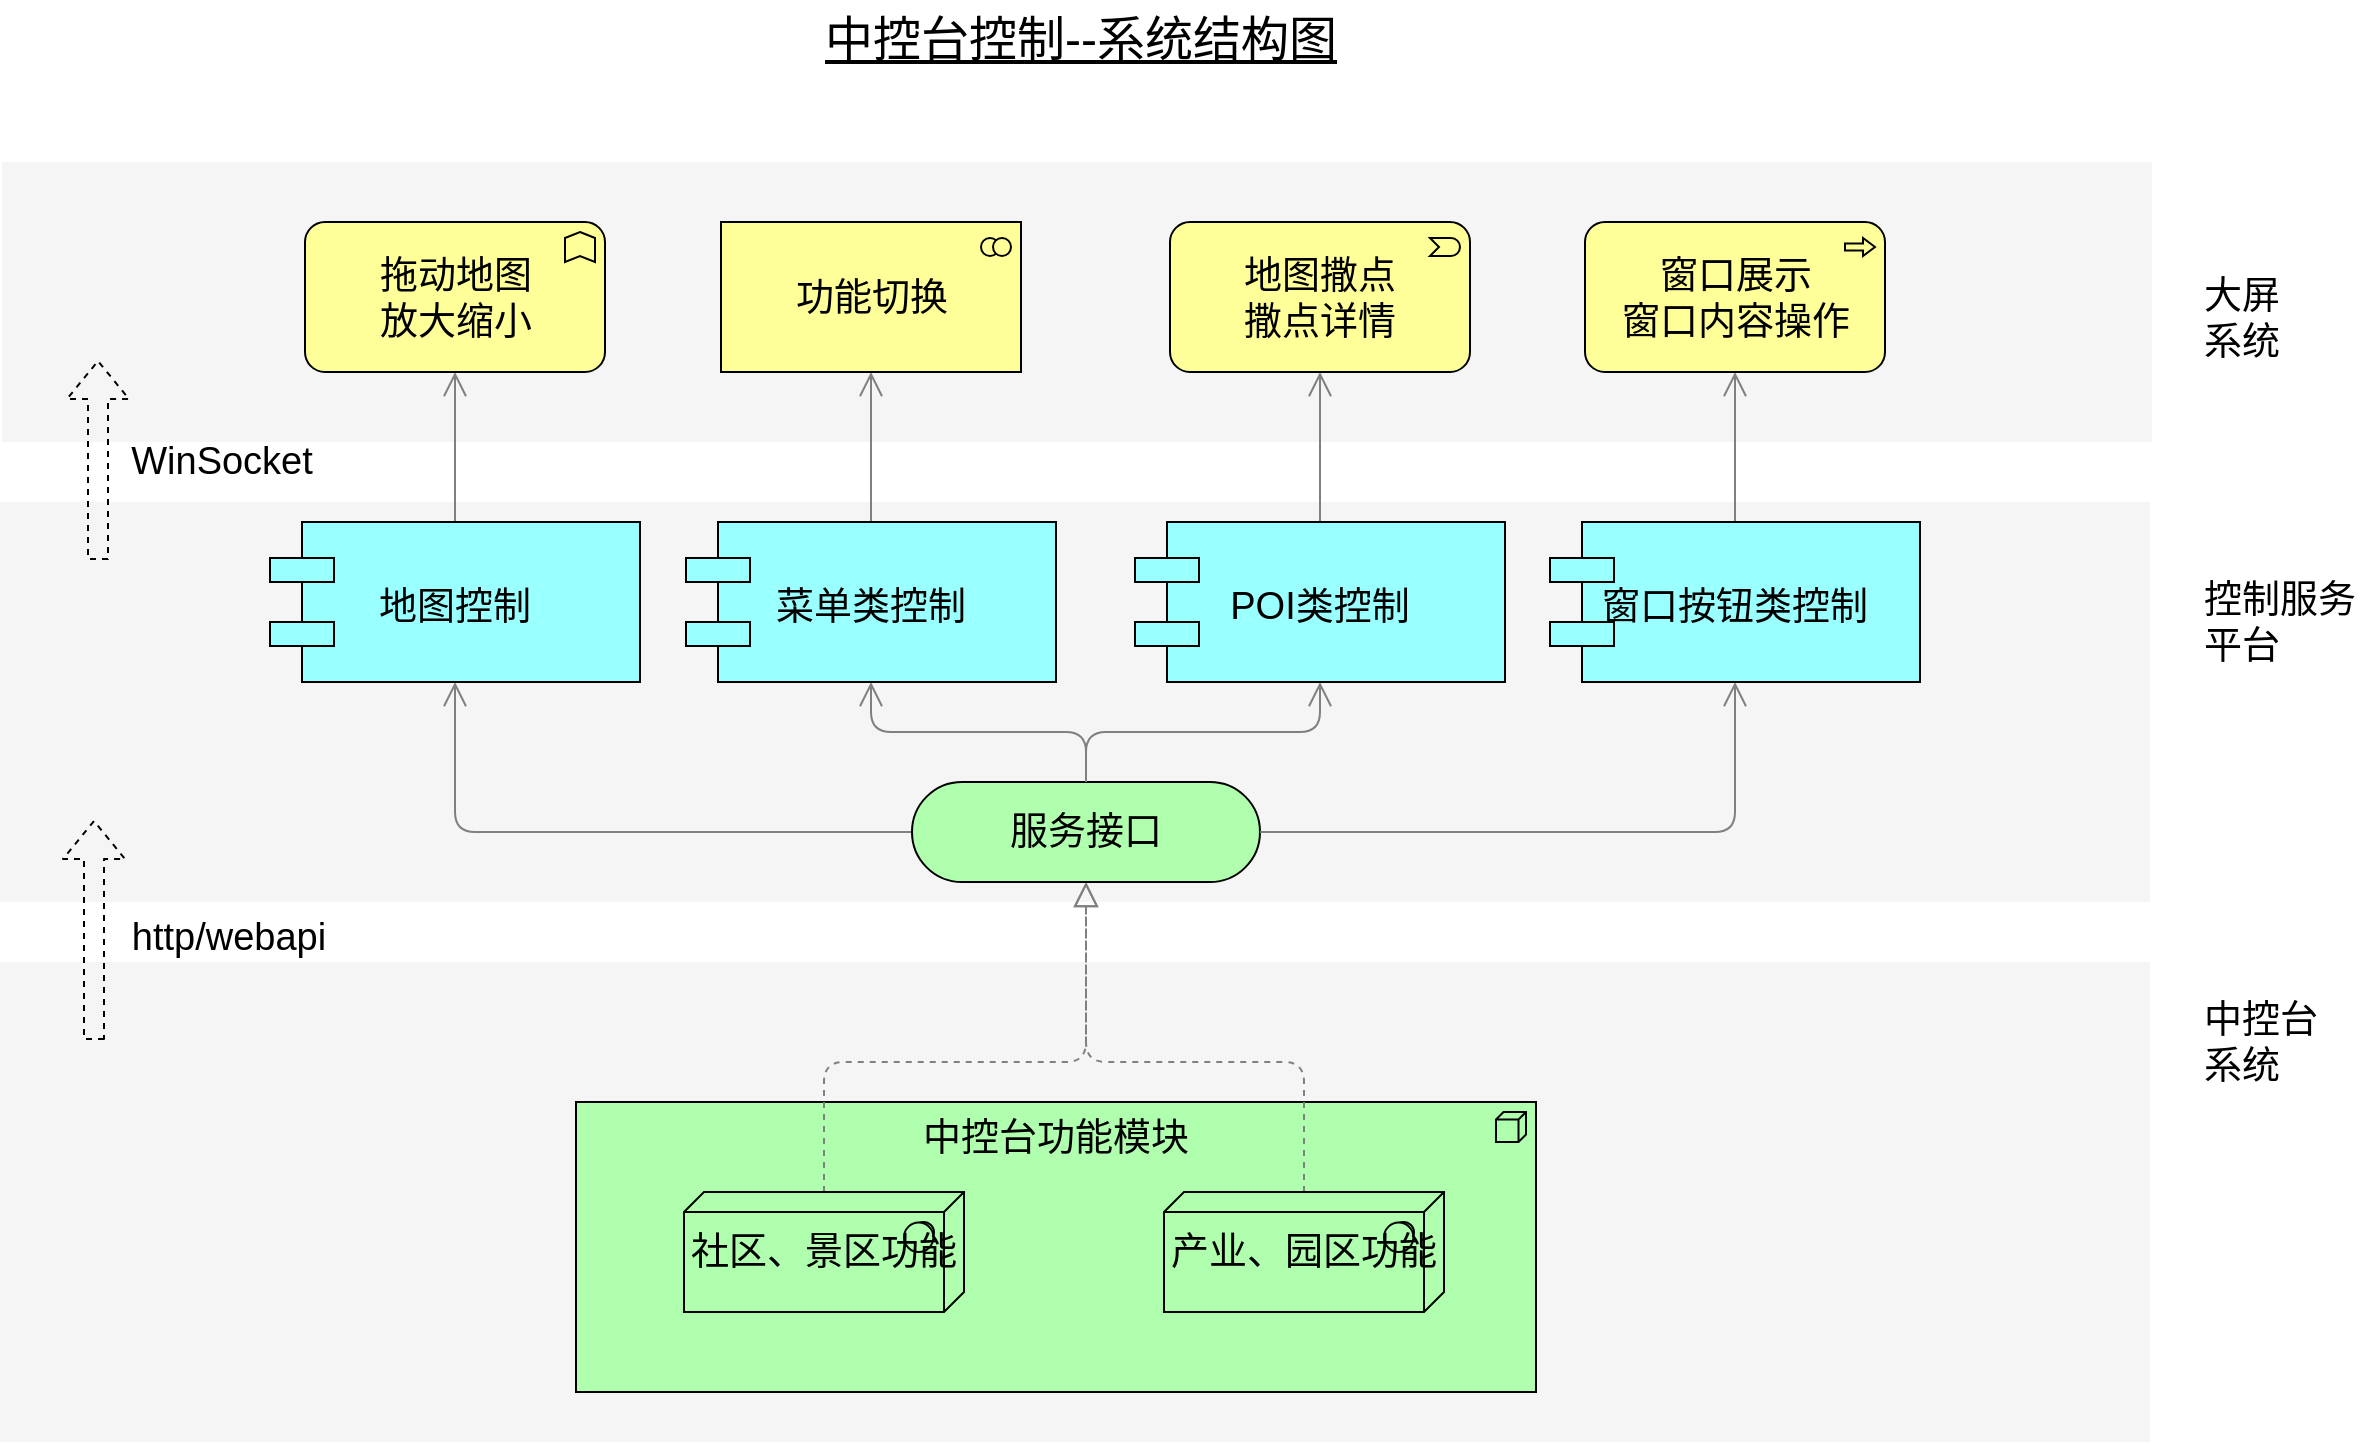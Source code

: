 <mxfile version="10.7.7" type="github"><diagram name="Page-1" id="44bbcf24-548e-d532-59d3-359de5b44cbb"><mxGraphModel dx="1575" dy="952" grid="1" gridSize="10" guides="1" tooltips="1" connect="1" arrows="1" fold="1" page="1" pageScale="1.5" pageWidth="1169" pageHeight="826" background="none" math="0" shadow="0"><root><mxCell id="0" style=";html=1;"/><mxCell id="1" style=";html=1;" parent="0"/><mxCell id="6eae4fabf1afb631-36" value="" style="whiteSpace=wrap;html=1;strokeColor=none;strokeWidth=1;fillColor=#f5f5f5;fontSize=19;" parent="1" vertex="1"><mxGeometry x="80" y="521" width="1075" height="240" as="geometry"/></mxCell><mxCell id="6eae4fabf1afb631-35" value="" style="whiteSpace=wrap;html=1;strokeColor=none;strokeWidth=1;fillColor=#f5f5f5;fontSize=19;" parent="1" vertex="1"><mxGeometry x="80" y="291" width="1075" height="200" as="geometry"/></mxCell><mxCell id="6eae4fabf1afb631-34" value="" style="whiteSpace=wrap;html=1;strokeColor=none;strokeWidth=1;fillColor=#f5f5f5;fontSize=19;" parent="1" vertex="1"><mxGeometry x="81" y="121" width="1075" height="140" as="geometry"/></mxCell><mxCell id="6eae4fabf1afb631-4" value="中控台功能模块" style="html=1;whiteSpace=wrap;fillColor=#AFFFAF;strokeColor=#000000;shape=mxgraph.archimate3.application;appType=node;archiType=square;fontSize=19;verticalAlign=top;" parent="1" vertex="1"><mxGeometry x="368" y="591" width="480" height="145" as="geometry"/></mxCell><mxCell id="6eae4fabf1afb631-13" style="edgeStyle=orthogonalEdgeStyle;rounded=1;elbow=vertical;html=1;startSize=10;endArrow=block;endFill=0;endSize=10;jettySize=auto;orthogonalLoop=1;strokeColor=#808080;fontSize=19;dashed=1;" parent="1" source="6eae4fabf1afb631-2" target="6eae4fabf1afb631-5" edge="1"><mxGeometry relative="1" as="geometry"><Array as="points"><mxPoint x="492" y="571"/><mxPoint x="623" y="571"/></Array></mxGeometry></mxCell><mxCell id="6eae4fabf1afb631-2" value="社区、景区功能" style="html=1;whiteSpace=wrap;fillColor=#AFFFAF;strokeColor=#000000;shape=mxgraph.archimate3.tech;techType=sysSw;fontSize=19;" parent="1" vertex="1"><mxGeometry x="422" y="636" width="140" height="60" as="geometry"/></mxCell><mxCell id="6eae4fabf1afb631-14" style="edgeStyle=orthogonalEdgeStyle;rounded=1;elbow=vertical;html=1;startSize=10;endArrow=block;endFill=0;endSize=10;jettySize=auto;orthogonalLoop=1;strokeColor=#808080;fontSize=19;dashed=1;entryX=0.5;entryY=1;entryDx=0;entryDy=0;entryPerimeter=0;" parent="1" source="6eae4fabf1afb631-3" edge="1" target="6eae4fabf1afb631-5"><mxGeometry relative="1" as="geometry"><mxPoint x="640" y="521.0" as="targetPoint"/><Array as="points"><mxPoint x="732" y="571"/><mxPoint x="623" y="571"/></Array></mxGeometry></mxCell><mxCell id="6eae4fabf1afb631-3" value="&lt;div style=&quot;font-size: 19px;&quot;&gt;产业、园区功能&lt;/div&gt;" style="html=1;whiteSpace=wrap;fillColor=#AFFFAF;strokeColor=#000000;shape=mxgraph.archimate3.tech;techType=sysSw;fontSize=19;" parent="1" vertex="1"><mxGeometry x="662" y="636" width="140" height="60" as="geometry"/></mxCell><mxCell id="6eae4fabf1afb631-19" style="edgeStyle=orthogonalEdgeStyle;rounded=1;elbow=vertical;html=1;startSize=10;endArrow=open;endFill=0;endSize=10;jettySize=auto;orthogonalLoop=1;strokeColor=#808080;fontSize=19;" parent="1" source="6eae4fabf1afb631-5" target="6eae4fabf1afb631-10" edge="1"><mxGeometry relative="1" as="geometry"/></mxCell><mxCell id="6eae4fabf1afb631-20" style="rounded=1;elbow=vertical;html=1;startSize=10;endArrow=open;endFill=0;endSize=10;jettySize=auto;orthogonalLoop=1;strokeColor=#808080;fontSize=19;entryX=0.5;entryY=1;exitX=0.265;exitY=0.007;exitPerimeter=0;edgeStyle=orthogonalEdgeStyle;entryDx=0;entryDy=0;" parent="1" source="6eae4fabf1afb631-5" target="6eae4fabf1afb631-8" edge="1"><mxGeometry relative="1" as="geometry"><Array as="points"><mxPoint x="582" y="456"/><mxPoint x="308" y="456"/></Array></mxGeometry></mxCell><mxCell id="6eae4fabf1afb631-5" value="服务接口" style="html=1;whiteSpace=wrap;fillColor=#AFFFAF;strokeColor=#000000;shape=mxgraph.archimate3.service;fontSize=19;" parent="1" vertex="1"><mxGeometry x="536" y="431" width="174" height="50" as="geometry"/></mxCell><mxCell id="6eae4fabf1afb631-15" style="rounded=1;elbow=vertical;html=1;startSize=10;endArrow=open;endFill=0;endSize=10;jettySize=auto;orthogonalLoop=1;strokeColor=#808080;fontSize=19;edgeStyle=orthogonalEdgeStyle;" parent="1" source="6eae4fabf1afb631-5" target="6eae4fabf1afb631-12" edge="1"><mxGeometry relative="1" as="geometry"><mxPoint x="715" y="491.0" as="sourcePoint"/></mxGeometry></mxCell><mxCell id="6eae4fabf1afb631-16" style="edgeStyle=orthogonalEdgeStyle;rounded=1;elbow=vertical;html=1;startSize=10;endArrow=open;endFill=0;endSize=10;jettySize=auto;orthogonalLoop=1;strokeColor=#808080;fontSize=19;entryX=0.5;entryY=1;" parent="1" source="6eae4fabf1afb631-5" target="6eae4fabf1afb631-11" edge="1"><mxGeometry relative="1" as="geometry"><mxPoint x="679.765" y="471.706" as="sourcePoint"/></mxGeometry></mxCell><mxCell id="6eae4fabf1afb631-25" style="edgeStyle=elbowEdgeStyle;rounded=1;elbow=vertical;html=1;startSize=10;endArrow=open;endFill=0;endSize=10;jettySize=auto;orthogonalLoop=1;strokeColor=#808080;fontSize=19;" parent="1" source="6eae4fabf1afb631-8" target="6eae4fabf1afb631-21" edge="1"><mxGeometry relative="1" as="geometry"/></mxCell><mxCell id="6eae4fabf1afb631-8" value="地图控制" style="shape=component;align=center;strokeColor=#000000;fillColor=#99ffff;gradientColor=none;fontSize=19;" parent="1" vertex="1"><mxGeometry x="215" y="301" width="185" height="80" as="geometry"/></mxCell><mxCell id="6eae4fabf1afb631-26" style="edgeStyle=elbowEdgeStyle;rounded=1;elbow=vertical;html=1;startSize=10;endArrow=open;endFill=0;endSize=10;jettySize=auto;orthogonalLoop=1;strokeColor=#808080;fontSize=19;" parent="1" source="6eae4fabf1afb631-10" target="6eae4fabf1afb631-22" edge="1"><mxGeometry relative="1" as="geometry"/></mxCell><mxCell id="6eae4fabf1afb631-10" value="菜单类控制" style="shape=component;align=center;strokeColor=#000000;fillColor=#99ffff;gradientColor=none;fontSize=19;" parent="1" vertex="1"><mxGeometry x="423" y="301" width="185" height="80" as="geometry"/></mxCell><mxCell id="6eae4fabf1afb631-27" style="edgeStyle=elbowEdgeStyle;rounded=1;elbow=vertical;html=1;startSize=10;endArrow=open;endFill=0;endSize=10;jettySize=auto;orthogonalLoop=1;strokeColor=#808080;fontSize=19;" parent="1" source="6eae4fabf1afb631-11" target="6eae4fabf1afb631-23" edge="1"><mxGeometry relative="1" as="geometry"/></mxCell><mxCell id="6eae4fabf1afb631-11" value="POI类控制" style="shape=component;align=center;strokeColor=#000000;fillColor=#99ffff;gradientColor=none;fontSize=19;" parent="1" vertex="1"><mxGeometry x="647.5" y="301" width="185" height="80" as="geometry"/></mxCell><mxCell id="6eae4fabf1afb631-28" style="edgeStyle=elbowEdgeStyle;rounded=1;elbow=vertical;html=1;startSize=10;endArrow=open;endFill=0;endSize=10;jettySize=auto;orthogonalLoop=1;strokeColor=#808080;fontSize=19;" parent="1" source="6eae4fabf1afb631-12" target="6eae4fabf1afb631-24" edge="1"><mxGeometry relative="1" as="geometry"/></mxCell><mxCell id="6eae4fabf1afb631-12" value="窗口按钮类控制" style="shape=component;align=center;strokeColor=#000000;fillColor=#99ffff;gradientColor=none;fontSize=19;" parent="1" vertex="1"><mxGeometry x="855" y="301" width="185" height="80" as="geometry"/></mxCell><mxCell id="6eae4fabf1afb631-21" value="拖动地图&lt;br&gt;放大缩小" style="html=1;whiteSpace=wrap;fillColor=#ffff99;strokeColor=#000000;shape=mxgraph.archimate3.application;appType=func;archiType=rounded;fontSize=19;" parent="1" vertex="1"><mxGeometry x="232.5" y="151" width="150" height="75" as="geometry"/></mxCell><mxCell id="6eae4fabf1afb631-22" value="功能切换" style="html=1;whiteSpace=wrap;fillColor=#ffff99;strokeColor=#000000;shape=mxgraph.archimate3.application;appType=collab;archiType=square;fontSize=19;" parent="1" vertex="1"><mxGeometry x="440.5" y="151" width="150" height="75" as="geometry"/></mxCell><mxCell id="6eae4fabf1afb631-23" value="地图撒点&lt;br style=&quot;font-size: 19px;&quot;&gt;撒点详情&lt;br style=&quot;font-size: 19px;&quot;&gt;" style="html=1;whiteSpace=wrap;fillColor=#ffff99;strokeColor=#000000;shape=mxgraph.archimate3.application;appType=event;archiType=rounded;fontSize=19;" parent="1" vertex="1"><mxGeometry x="665" y="151" width="150" height="75" as="geometry"/></mxCell><mxCell id="6eae4fabf1afb631-24" value="窗口展示&lt;br style=&quot;font-size: 19px;&quot;&gt;窗口内容操作&lt;br style=&quot;font-size: 19px;&quot;&gt;" style="html=1;whiteSpace=wrap;fillColor=#ffff99;strokeColor=#000000;shape=mxgraph.archimate3.application;appType=proc;archiType=rounded;fontSize=19;" parent="1" vertex="1"><mxGeometry x="872.5" y="151" width="150" height="75" as="geometry"/></mxCell><mxCell id="6eae4fabf1afb631-29" value="中控台系统" style="text;html=1;strokeColor=none;fillColor=none;align=left;verticalAlign=middle;whiteSpace=wrap;fontSize=19;" parent="1" vertex="1"><mxGeometry x="1180" y="551" width="60" height="20" as="geometry"/></mxCell><mxCell id="6eae4fabf1afb631-30" value="控制服务平台" style="text;html=1;strokeColor=none;fillColor=none;align=left;verticalAlign=middle;whiteSpace=wrap;fontSize=19;" parent="1" vertex="1"><mxGeometry x="1180" y="341" width="80" height="20" as="geometry"/></mxCell><mxCell id="6eae4fabf1afb631-31" value="大屏系统" style="text;html=1;strokeColor=none;fillColor=none;align=left;verticalAlign=middle;whiteSpace=wrap;fontSize=19;" parent="1" vertex="1"><mxGeometry x="1180" y="189" width="50" height="20" as="geometry"/></mxCell><mxCell id="6eae4fabf1afb631-37" value="中控台控制--系统结构图" style="text;strokeColor=none;fillColor=none;html=1;fontSize=24;fontStyle=4;verticalAlign=middle;align=center;" parent="1" vertex="1"><mxGeometry x="80" y="40" width="1080" height="40" as="geometry"/></mxCell><mxCell id="zrEHpdkWb2SXZcTK2ZR1-8" value="" style="shape=flexArrow;endArrow=classic;html=1;fontSize=19;dashed=1;" edge="1" parent="1"><mxGeometry width="50" height="50" relative="1" as="geometry"><mxPoint x="129" y="320" as="sourcePoint"/><mxPoint x="129" y="220" as="targetPoint"/></mxGeometry></mxCell><mxCell id="zrEHpdkWb2SXZcTK2ZR1-9" value="" style="shape=flexArrow;endArrow=classic;html=1;dashed=1;fontSize=19;" edge="1" parent="1"><mxGeometry width="50" height="50" relative="1" as="geometry"><mxPoint x="127" y="560" as="sourcePoint"/><mxPoint x="127" y="450" as="targetPoint"/></mxGeometry></mxCell><mxCell id="zrEHpdkWb2SXZcTK2ZR1-10" value="WinSocket" style="text;html=1;strokeColor=none;fillColor=none;align=center;verticalAlign=middle;whiteSpace=wrap;rounded=0;fontSize=19;fontStyle=0" vertex="1" parent="1"><mxGeometry x="162" y="261" width="58" height="20" as="geometry"/></mxCell><mxCell id="zrEHpdkWb2SXZcTK2ZR1-11" value="http/webapi" style="text;html=1;strokeColor=none;fillColor=none;align=center;verticalAlign=middle;whiteSpace=wrap;rounded=0;fontSize=19;fontStyle=0" vertex="1" parent="1"><mxGeometry x="159" y="499" width="71" height="20" as="geometry"/></mxCell></root></mxGraphModel></diagram></mxfile>